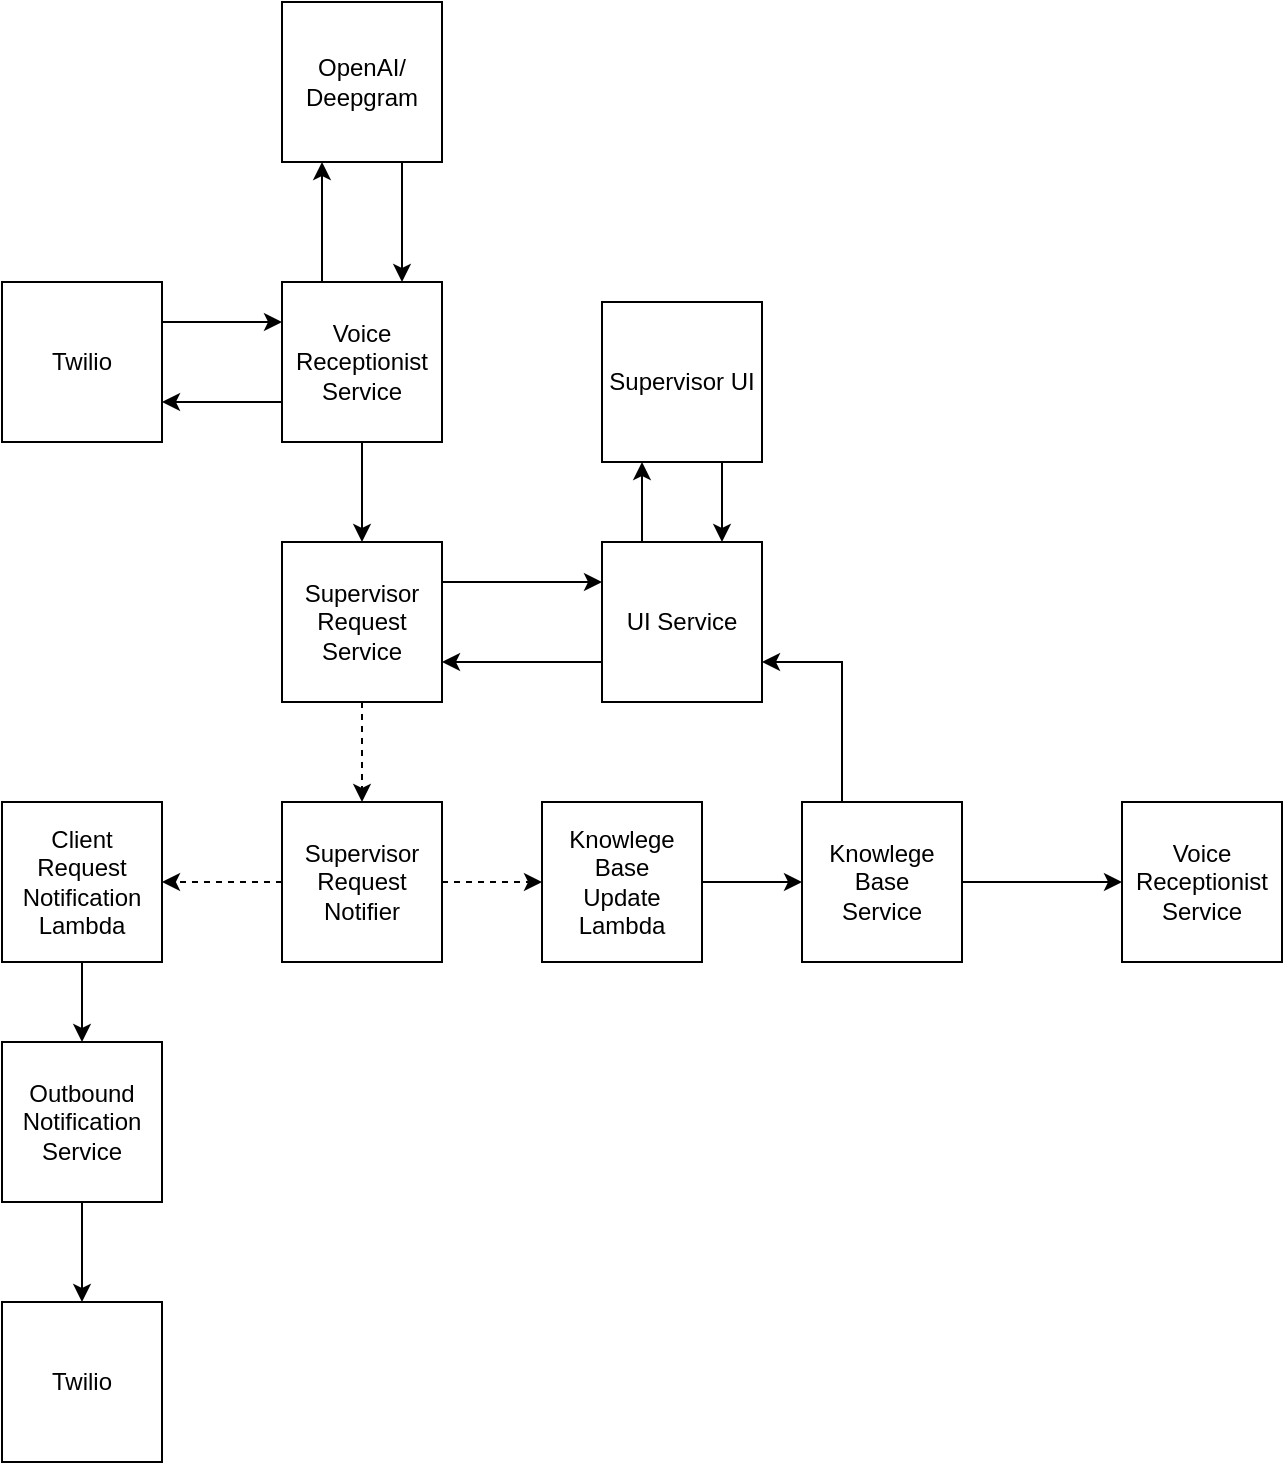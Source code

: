 <mxfile version="28.0.6" pages="2">
  <diagram id="Bac0gZ3nVISr7kH9S3sM" name="HLD">
    <mxGraphModel dx="1178" dy="859" grid="1" gridSize="10" guides="1" tooltips="1" connect="1" arrows="1" fold="1" page="1" pageScale="1" pageWidth="850" pageHeight="1100" math="0" shadow="0">
      <root>
        <mxCell id="0" />
        <mxCell id="1" parent="0" />
        <mxCell id="SWXWNmmWQt75Cwdo95cr-5" value="" style="edgeStyle=orthogonalEdgeStyle;rounded=0;orthogonalLoop=1;jettySize=auto;html=1;exitX=0.25;exitY=0;exitDx=0;exitDy=0;entryX=0.25;entryY=1;entryDx=0;entryDy=0;" edge="1" parent="1" source="vaIP8YpZCiLXqHjVwEkQ-1" target="SWXWNmmWQt75Cwdo95cr-3">
          <mxGeometry relative="1" as="geometry">
            <Array as="points" />
          </mxGeometry>
        </mxCell>
        <mxCell id="SWXWNmmWQt75Cwdo95cr-9" value="" style="edgeStyle=orthogonalEdgeStyle;rounded=0;orthogonalLoop=1;jettySize=auto;html=1;" edge="1" parent="1" source="vaIP8YpZCiLXqHjVwEkQ-1" target="SWXWNmmWQt75Cwdo95cr-1">
          <mxGeometry relative="1" as="geometry" />
        </mxCell>
        <mxCell id="SWXWNmmWQt75Cwdo95cr-33" value="" style="edgeStyle=orthogonalEdgeStyle;rounded=0;orthogonalLoop=1;jettySize=auto;html=1;exitX=0;exitY=0.75;exitDx=0;exitDy=0;entryX=1;entryY=0.75;entryDx=0;entryDy=0;" edge="1" parent="1" source="vaIP8YpZCiLXqHjVwEkQ-1" target="SWXWNmmWQt75Cwdo95cr-2">
          <mxGeometry relative="1" as="geometry" />
        </mxCell>
        <mxCell id="vaIP8YpZCiLXqHjVwEkQ-1" value="Voice Receptionist Service" style="whiteSpace=wrap;html=1;aspect=fixed;" parent="1" vertex="1">
          <mxGeometry x="200" y="200" width="80" height="80" as="geometry" />
        </mxCell>
        <mxCell id="SWXWNmmWQt75Cwdo95cr-31" value="" style="edgeStyle=orthogonalEdgeStyle;rounded=0;orthogonalLoop=1;jettySize=auto;html=1;entryX=0.25;entryY=1;entryDx=0;entryDy=0;exitX=0.25;exitY=0;exitDx=0;exitDy=0;" edge="1" parent="1" source="vaIP8YpZCiLXqHjVwEkQ-2" target="OGtFwoSdcMr3kKqSNDxc-1">
          <mxGeometry relative="1" as="geometry">
            <Array as="points">
              <mxPoint x="380" y="300" />
              <mxPoint x="380" y="300" />
            </Array>
          </mxGeometry>
        </mxCell>
        <mxCell id="SWXWNmmWQt75Cwdo95cr-35" value="" style="edgeStyle=orthogonalEdgeStyle;rounded=0;orthogonalLoop=1;jettySize=auto;html=1;exitX=0;exitY=0.75;exitDx=0;exitDy=0;entryX=1;entryY=0.75;entryDx=0;entryDy=0;" edge="1" parent="1" source="vaIP8YpZCiLXqHjVwEkQ-2" target="SWXWNmmWQt75Cwdo95cr-1">
          <mxGeometry relative="1" as="geometry" />
        </mxCell>
        <mxCell id="vaIP8YpZCiLXqHjVwEkQ-2" value="UI Service" style="whiteSpace=wrap;html=1;aspect=fixed;" parent="1" vertex="1">
          <mxGeometry x="360" y="330" width="80" height="80" as="geometry" />
        </mxCell>
        <mxCell id="SWXWNmmWQt75Cwdo95cr-29" value="" style="edgeStyle=orthogonalEdgeStyle;rounded=0;orthogonalLoop=1;jettySize=auto;html=1;" edge="1" parent="1" source="vaIP8YpZCiLXqHjVwEkQ-3" target="SWXWNmmWQt75Cwdo95cr-26">
          <mxGeometry relative="1" as="geometry" />
        </mxCell>
        <mxCell id="vaIP8YpZCiLXqHjVwEkQ-3" value="&lt;div&gt;Outbound&lt;/div&gt;Notification Service" style="whiteSpace=wrap;html=1;aspect=fixed;" parent="1" vertex="1">
          <mxGeometry x="60" y="580" width="80" height="80" as="geometry" />
        </mxCell>
        <mxCell id="SWXWNmmWQt75Cwdo95cr-34" value="" style="edgeStyle=orthogonalEdgeStyle;rounded=0;orthogonalLoop=1;jettySize=auto;html=1;exitX=0.75;exitY=1;exitDx=0;exitDy=0;entryX=0.75;entryY=0;entryDx=0;entryDy=0;" edge="1" parent="1" source="OGtFwoSdcMr3kKqSNDxc-1" target="vaIP8YpZCiLXqHjVwEkQ-2">
          <mxGeometry relative="1" as="geometry" />
        </mxCell>
        <mxCell id="OGtFwoSdcMr3kKqSNDxc-1" value="Supervisor UI" style="whiteSpace=wrap;html=1;aspect=fixed;" parent="1" vertex="1">
          <mxGeometry x="360" y="210" width="80" height="80" as="geometry" />
        </mxCell>
        <mxCell id="SWXWNmmWQt75Cwdo95cr-16" value="" style="edgeStyle=orthogonalEdgeStyle;rounded=0;orthogonalLoop=1;jettySize=auto;html=1;dashed=1;" edge="1" parent="1" source="SWXWNmmWQt75Cwdo95cr-1" target="SWXWNmmWQt75Cwdo95cr-15">
          <mxGeometry relative="1" as="geometry" />
        </mxCell>
        <mxCell id="SWXWNmmWQt75Cwdo95cr-30" value="" style="edgeStyle=orthogonalEdgeStyle;rounded=0;orthogonalLoop=1;jettySize=auto;html=1;entryX=0;entryY=0.25;entryDx=0;entryDy=0;exitX=1;exitY=0.25;exitDx=0;exitDy=0;" edge="1" parent="1" source="SWXWNmmWQt75Cwdo95cr-1" target="vaIP8YpZCiLXqHjVwEkQ-2">
          <mxGeometry relative="1" as="geometry" />
        </mxCell>
        <mxCell id="SWXWNmmWQt75Cwdo95cr-1" value="&lt;div&gt;Supervisor&lt;/div&gt;Request&lt;div&gt;Service&lt;/div&gt;" style="whiteSpace=wrap;html=1;aspect=fixed;" vertex="1" parent="1">
          <mxGeometry x="200" y="330" width="80" height="80" as="geometry" />
        </mxCell>
        <mxCell id="SWXWNmmWQt75Cwdo95cr-13" value="" style="edgeStyle=orthogonalEdgeStyle;rounded=0;orthogonalLoop=1;jettySize=auto;html=1;exitX=1;exitY=0.25;exitDx=0;exitDy=0;entryX=0;entryY=0.25;entryDx=0;entryDy=0;" edge="1" parent="1" source="SWXWNmmWQt75Cwdo95cr-2" target="vaIP8YpZCiLXqHjVwEkQ-1">
          <mxGeometry relative="1" as="geometry" />
        </mxCell>
        <mxCell id="SWXWNmmWQt75Cwdo95cr-2" value="Twilio" style="whiteSpace=wrap;html=1;aspect=fixed;" vertex="1" parent="1">
          <mxGeometry x="60" y="200" width="80" height="80" as="geometry" />
        </mxCell>
        <mxCell id="SWXWNmmWQt75Cwdo95cr-7" value="" style="edgeStyle=orthogonalEdgeStyle;rounded=0;orthogonalLoop=1;jettySize=auto;html=1;entryX=0.75;entryY=0;entryDx=0;entryDy=0;exitX=0.75;exitY=1;exitDx=0;exitDy=0;" edge="1" parent="1" source="SWXWNmmWQt75Cwdo95cr-3" target="vaIP8YpZCiLXqHjVwEkQ-1">
          <mxGeometry relative="1" as="geometry">
            <mxPoint x="360" y="100" as="targetPoint" />
            <Array as="points">
              <mxPoint x="260" y="150" />
              <mxPoint x="260" y="150" />
            </Array>
          </mxGeometry>
        </mxCell>
        <mxCell id="SWXWNmmWQt75Cwdo95cr-3" value="OpenAI/&lt;div&gt;Deepgram&lt;/div&gt;" style="whiteSpace=wrap;html=1;aspect=fixed;" vertex="1" parent="1">
          <mxGeometry x="200" y="60" width="80" height="80" as="geometry" />
        </mxCell>
        <mxCell id="SWXWNmmWQt75Cwdo95cr-18" value="" style="edgeStyle=orthogonalEdgeStyle;rounded=0;orthogonalLoop=1;jettySize=auto;html=1;dashed=1;" edge="1" parent="1" source="SWXWNmmWQt75Cwdo95cr-15" target="SWXWNmmWQt75Cwdo95cr-17">
          <mxGeometry relative="1" as="geometry" />
        </mxCell>
        <mxCell id="SWXWNmmWQt75Cwdo95cr-22" value="" style="edgeStyle=orthogonalEdgeStyle;rounded=0;orthogonalLoop=1;jettySize=auto;html=1;dashed=1;" edge="1" parent="1" source="SWXWNmmWQt75Cwdo95cr-15" target="SWXWNmmWQt75Cwdo95cr-21">
          <mxGeometry relative="1" as="geometry" />
        </mxCell>
        <mxCell id="SWXWNmmWQt75Cwdo95cr-15" value="Supervisor Request Notifier" style="whiteSpace=wrap;html=1;aspect=fixed;" vertex="1" parent="1">
          <mxGeometry x="200" y="460" width="80" height="80" as="geometry" />
        </mxCell>
        <mxCell id="SWXWNmmWQt75Cwdo95cr-20" value="" style="edgeStyle=orthogonalEdgeStyle;rounded=0;orthogonalLoop=1;jettySize=auto;html=1;" edge="1" parent="1" source="SWXWNmmWQt75Cwdo95cr-17" target="SWXWNmmWQt75Cwdo95cr-19">
          <mxGeometry relative="1" as="geometry" />
        </mxCell>
        <mxCell id="SWXWNmmWQt75Cwdo95cr-17" value="Knowlege&lt;div&gt;Base&lt;div&gt;Update Lambda&lt;/div&gt;&lt;/div&gt;" style="whiteSpace=wrap;html=1;aspect=fixed;" vertex="1" parent="1">
          <mxGeometry x="330" y="460" width="80" height="80" as="geometry" />
        </mxCell>
        <mxCell id="SWXWNmmWQt75Cwdo95cr-37" value="" style="edgeStyle=orthogonalEdgeStyle;rounded=0;orthogonalLoop=1;jettySize=auto;html=1;entryX=1;entryY=0.75;entryDx=0;entryDy=0;" edge="1" parent="1" source="SWXWNmmWQt75Cwdo95cr-19" target="vaIP8YpZCiLXqHjVwEkQ-2">
          <mxGeometry relative="1" as="geometry">
            <mxPoint x="500" y="380" as="targetPoint" />
            <Array as="points">
              <mxPoint x="480" y="390" />
            </Array>
          </mxGeometry>
        </mxCell>
        <mxCell id="SWXWNmmWQt75Cwdo95cr-41" value="" style="edgeStyle=orthogonalEdgeStyle;rounded=0;orthogonalLoop=1;jettySize=auto;html=1;" edge="1" parent="1" source="SWXWNmmWQt75Cwdo95cr-19" target="SWXWNmmWQt75Cwdo95cr-40">
          <mxGeometry relative="1" as="geometry" />
        </mxCell>
        <mxCell id="SWXWNmmWQt75Cwdo95cr-19" value="Knowlege&lt;div&gt;Base&lt;div&gt;Service&lt;/div&gt;&lt;/div&gt;" style="whiteSpace=wrap;html=1;aspect=fixed;" vertex="1" parent="1">
          <mxGeometry x="460" y="460" width="80" height="80" as="geometry" />
        </mxCell>
        <mxCell id="SWXWNmmWQt75Cwdo95cr-23" value="" style="edgeStyle=orthogonalEdgeStyle;rounded=0;orthogonalLoop=1;jettySize=auto;html=1;" edge="1" parent="1" source="SWXWNmmWQt75Cwdo95cr-21" target="vaIP8YpZCiLXqHjVwEkQ-3">
          <mxGeometry relative="1" as="geometry" />
        </mxCell>
        <mxCell id="SWXWNmmWQt75Cwdo95cr-21" value="Client Request Notification Lambda" style="whiteSpace=wrap;html=1;aspect=fixed;" vertex="1" parent="1">
          <mxGeometry x="60" y="460" width="80" height="80" as="geometry" />
        </mxCell>
        <mxCell id="SWXWNmmWQt75Cwdo95cr-26" value="Twilio" style="whiteSpace=wrap;html=1;aspect=fixed;" vertex="1" parent="1">
          <mxGeometry x="60" y="710" width="80" height="80" as="geometry" />
        </mxCell>
        <mxCell id="SWXWNmmWQt75Cwdo95cr-40" value="Voice Receptionist Service" style="whiteSpace=wrap;html=1;aspect=fixed;" vertex="1" parent="1">
          <mxGeometry x="620" y="460" width="80" height="80" as="geometry" />
        </mxCell>
      </root>
    </mxGraphModel>
  </diagram>
  <diagram name="Page-1" id="CsGN1f-hD91isLGqkJLd">
    <mxGraphModel dx="1178" dy="883" grid="1" gridSize="10" guides="1" tooltips="1" connect="1" arrows="1" fold="1" page="1" pageScale="1" pageWidth="850" pageHeight="1100" math="0" shadow="0">
      <root>
        <mxCell id="0" />
        <mxCell id="1" parent="0" />
        <mxCell id="mrz1x1eToWFyCNpJjTDg-4" value="" style="edgeStyle=orthogonalEdgeStyle;rounded=0;orthogonalLoop=1;jettySize=auto;html=1;" edge="1" parent="1" source="mrz1x1eToWFyCNpJjTDg-1" target="mrz1x1eToWFyCNpJjTDg-3">
          <mxGeometry relative="1" as="geometry" />
        </mxCell>
        <mxCell id="mrz1x1eToWFyCNpJjTDg-1" value="" style="sketch=0;points=[[0,0,0],[0.25,0,0],[0.5,0,0],[0.75,0,0],[1,0,0],[0,1,0],[0.25,1,0],[0.5,1,0],[0.75,1,0],[1,1,0],[0,0.25,0],[0,0.5,0],[0,0.75,0],[1,0.25,0],[1,0.5,0],[1,0.75,0]];outlineConnect=0;fontColor=#232F3E;fillColor=#C925D1;strokeColor=#ffffff;dashed=0;verticalLabelPosition=bottom;verticalAlign=top;align=center;html=1;fontSize=12;fontStyle=0;aspect=fixed;shape=mxgraph.aws4.resourceIcon;resIcon=mxgraph.aws4.dynamodb;" vertex="1" parent="1">
          <mxGeometry x="220" y="330" width="78" height="78" as="geometry" />
        </mxCell>
        <mxCell id="mrz1x1eToWFyCNpJjTDg-2" value="&lt;b&gt;Requests Table&lt;/b&gt;" style="text;html=1;align=center;verticalAlign=middle;resizable=0;points=[];autosize=1;strokeColor=none;fillColor=none;" vertex="1" parent="1">
          <mxGeometry x="204" y="408" width="110" height="30" as="geometry" />
        </mxCell>
        <mxCell id="mrz1x1eToWFyCNpJjTDg-10" value="" style="edgeStyle=orthogonalEdgeStyle;rounded=0;orthogonalLoop=1;jettySize=auto;html=1;" edge="1" parent="1" source="mrz1x1eToWFyCNpJjTDg-3" target="mrz1x1eToWFyCNpJjTDg-7">
          <mxGeometry relative="1" as="geometry" />
        </mxCell>
        <mxCell id="mrz1x1eToWFyCNpJjTDg-3" value="" style="sketch=0;outlineConnect=0;fontColor=#232F3E;gradientColor=none;fillColor=#C925D1;strokeColor=none;dashed=0;verticalLabelPosition=bottom;verticalAlign=top;align=center;html=1;fontSize=12;fontStyle=0;aspect=fixed;pointerEvents=1;shape=mxgraph.aws4.dynamodb_stream;" vertex="1" parent="1">
          <mxGeometry x="370" y="330" width="78" height="78" as="geometry" />
        </mxCell>
        <mxCell id="mrz1x1eToWFyCNpJjTDg-9" value="" style="edgeStyle=orthogonalEdgeStyle;rounded=0;orthogonalLoop=1;jettySize=auto;html=1;" edge="1" parent="1" source="mrz1x1eToWFyCNpJjTDg-7" target="mrz1x1eToWFyCNpJjTDg-8">
          <mxGeometry relative="1" as="geometry" />
        </mxCell>
        <mxCell id="mrz1x1eToWFyCNpJjTDg-7" value="" style="sketch=0;outlineConnect=0;fontColor=#232F3E;gradientColor=none;fillColor=#E7157B;strokeColor=none;dashed=0;verticalLabelPosition=bottom;verticalAlign=top;align=center;html=1;fontSize=12;fontStyle=0;aspect=fixed;pointerEvents=1;shape=mxgraph.aws4.eventbridge_pipes;" vertex="1" parent="1">
          <mxGeometry x="520" y="330" width="78" height="78" as="geometry" />
        </mxCell>
        <mxCell id="mrz1x1eToWFyCNpJjTDg-8" value="" style="sketch=0;outlineConnect=0;fontColor=#232F3E;gradientColor=none;fillColor=#E7157B;strokeColor=none;dashed=0;verticalLabelPosition=bottom;verticalAlign=top;align=center;html=1;fontSize=12;fontStyle=0;aspect=fixed;pointerEvents=1;shape=mxgraph.aws4.eventbridge_default_event_bus_resource;" vertex="1" parent="1">
          <mxGeometry x="670" y="342.5" width="78" height="53" as="geometry" />
        </mxCell>
        <mxCell id="mrz1x1eToWFyCNpJjTDg-11" value="" style="sketch=0;points=[[0,0,0],[0.25,0,0],[0.5,0,0],[0.75,0,0],[1,0,0],[0,1,0],[0.25,1,0],[0.5,1,0],[0.75,1,0],[1,1,0],[0,0.25,0],[0,0.5,0],[0,0.75,0],[1,0.25,0],[1,0.5,0],[1,0.75,0]];outlineConnect=0;fontColor=#232F3E;fillColor=#E7157B;strokeColor=#ffffff;dashed=0;verticalLabelPosition=bottom;verticalAlign=top;align=center;html=1;fontSize=12;fontStyle=0;aspect=fixed;shape=mxgraph.aws4.resourceIcon;resIcon=mxgraph.aws4.sqs;" vertex="1" parent="1">
          <mxGeometry x="820" y="330" width="78" height="78" as="geometry" />
        </mxCell>
        <mxCell id="mrz1x1eToWFyCNpJjTDg-12" value="" style="sketch=0;points=[[0,0,0],[0.25,0,0],[0.5,0,0],[0.75,0,0],[1,0,0],[0,1,0],[0.25,1,0],[0.5,1,0],[0.75,1,0],[1,1,0],[0,0.25,0],[0,0.5,0],[0,0.75,0],[1,0.25,0],[1,0.5,0],[1,0.75,0]];outlineConnect=0;fontColor=#232F3E;fillColor=#ED7100;strokeColor=#ffffff;dashed=0;verticalLabelPosition=bottom;verticalAlign=top;align=center;html=1;fontSize=12;fontStyle=0;aspect=fixed;shape=mxgraph.aws4.resourceIcon;resIcon=mxgraph.aws4.lambda;" vertex="1" parent="1">
          <mxGeometry x="970" y="330" width="78" height="78" as="geometry" />
        </mxCell>
        <mxCell id="mrz1x1eToWFyCNpJjTDg-13" value="" style="sketch=0;points=[[0,0,0],[0.25,0,0],[0.5,0,0],[0.75,0,0],[1,0,0],[0,1,0],[0.25,1,0],[0.5,1,0],[0.75,1,0],[1,1,0],[0,0.25,0],[0,0.5,0],[0,0.75,0],[1,0.25,0],[1,0.5,0],[1,0.75,0]];outlineConnect=0;fontColor=#232F3E;fillColor=#E7157B;strokeColor=#ffffff;dashed=0;verticalLabelPosition=bottom;verticalAlign=top;align=center;html=1;fontSize=12;fontStyle=0;aspect=fixed;shape=mxgraph.aws4.resourceIcon;resIcon=mxgraph.aws4.sqs;" vertex="1" parent="1">
          <mxGeometry x="820" y="470" width="78" height="78" as="geometry" />
        </mxCell>
        <mxCell id="mrz1x1eToWFyCNpJjTDg-14" value="" style="sketch=0;points=[[0,0,0],[0.25,0,0],[0.5,0,0],[0.75,0,0],[1,0,0],[0,1,0],[0.25,1,0],[0.5,1,0],[0.75,1,0],[1,1,0],[0,0.25,0],[0,0.5,0],[0,0.75,0],[1,0.25,0],[1,0.5,0],[1,0.75,0]];outlineConnect=0;fontColor=#232F3E;fillColor=#ED7100;strokeColor=#ffffff;dashed=0;verticalLabelPosition=bottom;verticalAlign=top;align=center;html=1;fontSize=12;fontStyle=0;aspect=fixed;shape=mxgraph.aws4.resourceIcon;resIcon=mxgraph.aws4.lambda;" vertex="1" parent="1">
          <mxGeometry x="970" y="470" width="78" height="78" as="geometry" />
        </mxCell>
      </root>
    </mxGraphModel>
  </diagram>
</mxfile>
